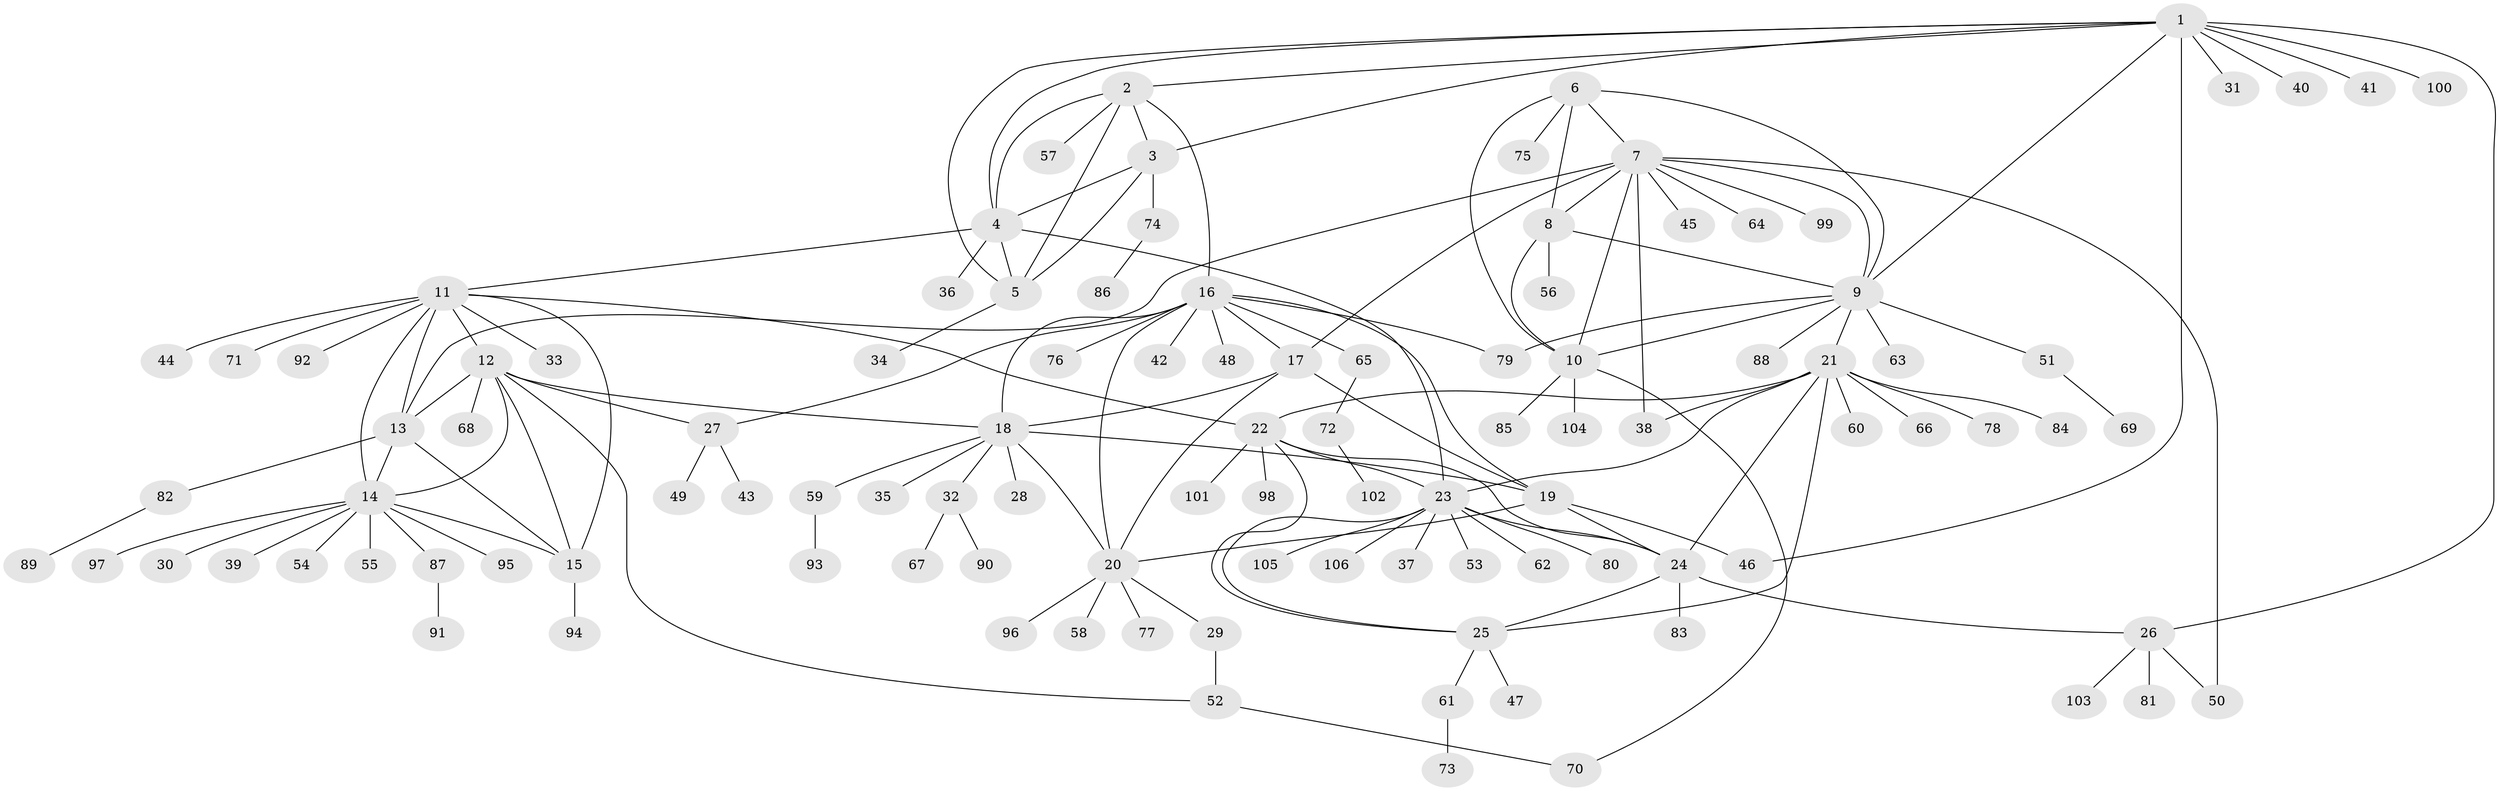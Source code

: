 // coarse degree distribution, {9: 0.0759493670886076, 6: 0.06329113924050633, 4: 0.0379746835443038, 5: 0.02531645569620253, 8: 0.02531645569620253, 11: 0.012658227848101266, 3: 0.0379746835443038, 10: 0.012658227848101266, 1: 0.6075949367088608, 2: 0.10126582278481013}
// Generated by graph-tools (version 1.1) at 2025/42/03/06/25 10:42:13]
// undirected, 106 vertices, 149 edges
graph export_dot {
graph [start="1"]
  node [color=gray90,style=filled];
  1;
  2;
  3;
  4;
  5;
  6;
  7;
  8;
  9;
  10;
  11;
  12;
  13;
  14;
  15;
  16;
  17;
  18;
  19;
  20;
  21;
  22;
  23;
  24;
  25;
  26;
  27;
  28;
  29;
  30;
  31;
  32;
  33;
  34;
  35;
  36;
  37;
  38;
  39;
  40;
  41;
  42;
  43;
  44;
  45;
  46;
  47;
  48;
  49;
  50;
  51;
  52;
  53;
  54;
  55;
  56;
  57;
  58;
  59;
  60;
  61;
  62;
  63;
  64;
  65;
  66;
  67;
  68;
  69;
  70;
  71;
  72;
  73;
  74;
  75;
  76;
  77;
  78;
  79;
  80;
  81;
  82;
  83;
  84;
  85;
  86;
  87;
  88;
  89;
  90;
  91;
  92;
  93;
  94;
  95;
  96;
  97;
  98;
  99;
  100;
  101;
  102;
  103;
  104;
  105;
  106;
  1 -- 2;
  1 -- 3;
  1 -- 4;
  1 -- 5;
  1 -- 9;
  1 -- 26;
  1 -- 31;
  1 -- 40;
  1 -- 41;
  1 -- 46;
  1 -- 100;
  2 -- 3;
  2 -- 4;
  2 -- 5;
  2 -- 16;
  2 -- 57;
  3 -- 4;
  3 -- 5;
  3 -- 74;
  4 -- 5;
  4 -- 11;
  4 -- 23;
  4 -- 36;
  5 -- 34;
  6 -- 7;
  6 -- 8;
  6 -- 9;
  6 -- 10;
  6 -- 75;
  7 -- 8;
  7 -- 9;
  7 -- 10;
  7 -- 13;
  7 -- 17;
  7 -- 38;
  7 -- 45;
  7 -- 50;
  7 -- 64;
  7 -- 99;
  8 -- 9;
  8 -- 10;
  8 -- 56;
  9 -- 10;
  9 -- 21;
  9 -- 51;
  9 -- 63;
  9 -- 79;
  9 -- 88;
  10 -- 70;
  10 -- 85;
  10 -- 104;
  11 -- 12;
  11 -- 13;
  11 -- 14;
  11 -- 15;
  11 -- 22;
  11 -- 33;
  11 -- 44;
  11 -- 71;
  11 -- 92;
  12 -- 13;
  12 -- 14;
  12 -- 15;
  12 -- 18;
  12 -- 27;
  12 -- 52;
  12 -- 68;
  13 -- 14;
  13 -- 15;
  13 -- 82;
  14 -- 15;
  14 -- 30;
  14 -- 39;
  14 -- 54;
  14 -- 55;
  14 -- 87;
  14 -- 95;
  14 -- 97;
  15 -- 94;
  16 -- 17;
  16 -- 18;
  16 -- 19;
  16 -- 20;
  16 -- 27;
  16 -- 42;
  16 -- 48;
  16 -- 65;
  16 -- 76;
  16 -- 79;
  17 -- 18;
  17 -- 19;
  17 -- 20;
  18 -- 19;
  18 -- 20;
  18 -- 28;
  18 -- 32;
  18 -- 35;
  18 -- 59;
  19 -- 20;
  19 -- 24;
  19 -- 46;
  20 -- 29;
  20 -- 58;
  20 -- 77;
  20 -- 96;
  21 -- 22;
  21 -- 23;
  21 -- 24;
  21 -- 25;
  21 -- 38;
  21 -- 60;
  21 -- 66;
  21 -- 78;
  21 -- 84;
  22 -- 23;
  22 -- 24;
  22 -- 25;
  22 -- 98;
  22 -- 101;
  23 -- 24;
  23 -- 25;
  23 -- 37;
  23 -- 53;
  23 -- 62;
  23 -- 80;
  23 -- 105;
  23 -- 106;
  24 -- 25;
  24 -- 26;
  24 -- 83;
  25 -- 47;
  25 -- 61;
  26 -- 50;
  26 -- 81;
  26 -- 103;
  27 -- 43;
  27 -- 49;
  29 -- 52;
  32 -- 67;
  32 -- 90;
  51 -- 69;
  52 -- 70;
  59 -- 93;
  61 -- 73;
  65 -- 72;
  72 -- 102;
  74 -- 86;
  82 -- 89;
  87 -- 91;
}
